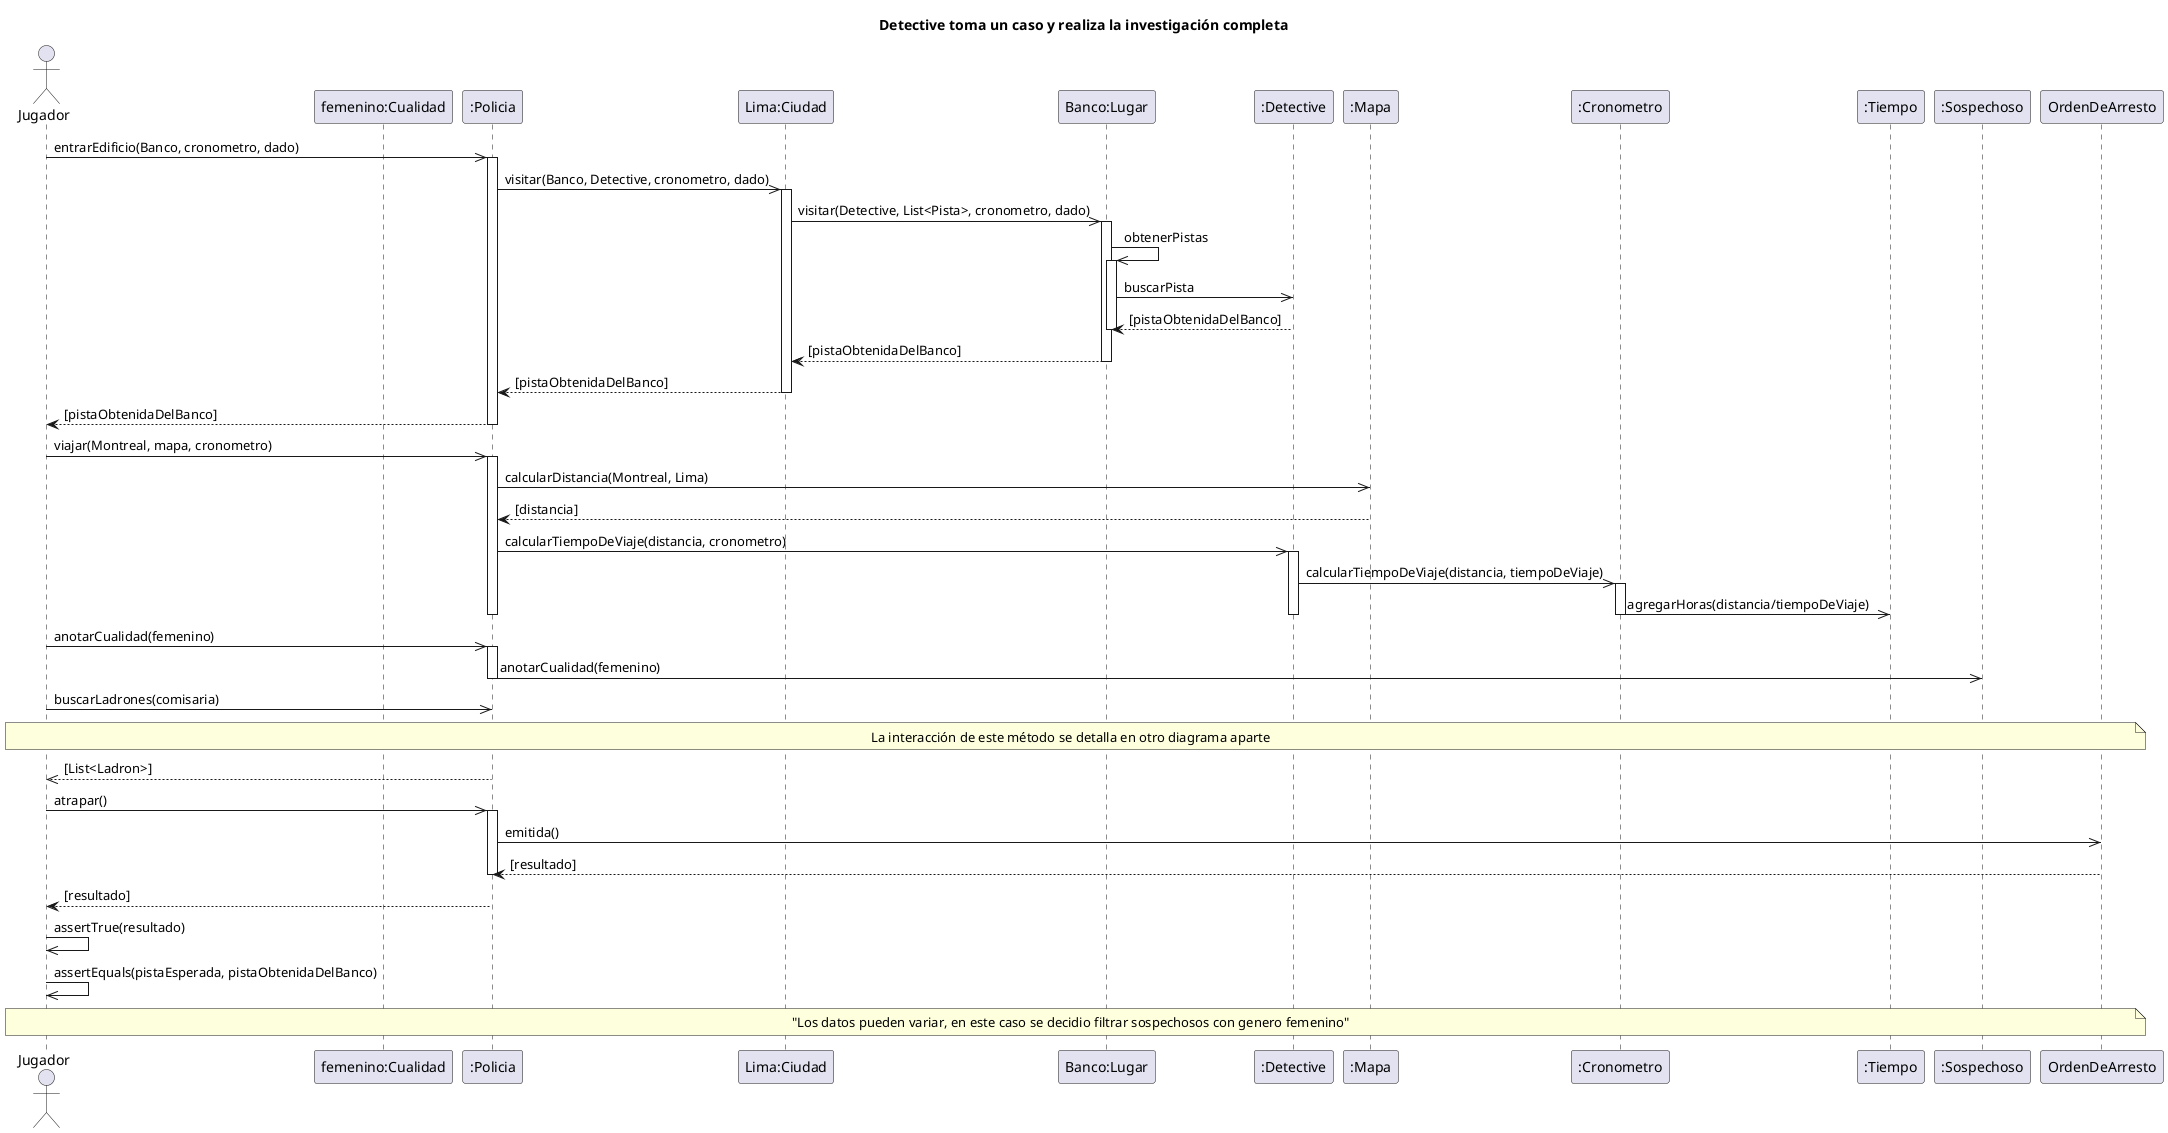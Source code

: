 @startuml
title Detective toma un caso y realiza la investigación completa

actor "Jugador" as AlgoThief
participant "femenino:Cualidad" as Cualidad
participant ":Policia" as Policia
participant "Lima:Ciudad" as Ciudad
participant "Banco:Lugar" as Lugar
participant ":Detective" as Grado
participant ":Mapa" as Mapa
participant ":Cronometro" as Cronometro
participant ":Tiempo" as Tiempo
participant ":Sospechoso" as Sospechoso
participant "OrdenDeArresto" as Orden


AlgoThief ->> Policia : entrarEdificio(Banco, cronometro, dado)
activate Policia
    Policia ->> Ciudad : visitar(Banco, Detective, cronometro, dado)
    activate Ciudad
        Ciudad ->> Lugar : visitar(Detective, List<Pista>, cronometro, dado)
        activate Lugar
            Lugar ->> Lugar : obtenerPistas
            activate Lugar
                Lugar ->> Grado : buscarPista
                Grado --> Lugar : [pistaObtenidaDelBanco]
            deactivate Lugar
            Lugar --> Ciudad : [pistaObtenidaDelBanco]
        deactivate Lugar
        Ciudad --> Policia : [pistaObtenidaDelBanco]
    deactivate Ciudad
    Policia --> AlgoThief : [pistaObtenidaDelBanco]
deactivate Policia

AlgoThief ->> Policia : viajar(Montreal, mapa, cronometro)
activate Policia
    Policia ->> Mapa : calcularDistancia(Montreal, Lima)
    Mapa --> Policia : [distancia]
    Policia ->> Grado : calcularTiempoDeViaje(distancia, cronometro)
    activate Grado
        Grado ->> Cronometro : calcularTiempoDeViaje(distancia, tiempoDeViaje)
        activate Cronometro
            Cronometro ->> Tiempo : agregarHoras(distancia/tiempoDeViaje)
        deactivate Cronometro
    deactivate Grado
deactivate Policia
AlgoThief ->> Policia : anotarCualidad(femenino)
activate Policia
    Policia ->> Sospechoso : anotarCualidad(femenino)
deactivate Policia
AlgoThief ->> Policia : buscarLadrones(comisaria)
note across : La interacción de este método se detalla en otro diagrama aparte
return[List<Ladron>]

AlgoThief ->> Policia : atrapar()
activate Policia
    Policia ->> Orden : emitida()
    Orden --> Policia : [resultado]
deactivate Policia
Policia --> AlgoThief : [resultado]
AlgoThief ->> AlgoThief : assertTrue(resultado)
AlgoThief ->> AlgoThief : assertEquals(pistaEsperada, pistaObtenidaDelBanco)

note across: "Los datos pueden variar, en este caso se decidio filtrar sospechosos con genero femenino"


@enduml